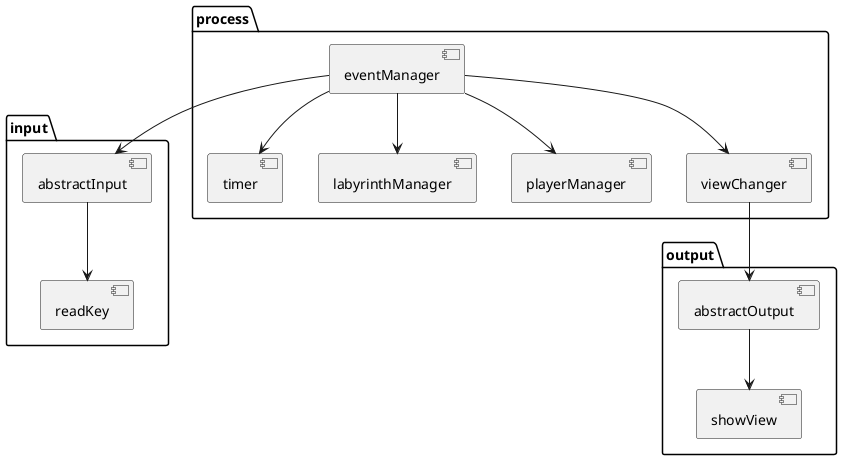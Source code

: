 @startuml
package "input" {
    [abstractInput] --> [readKey]
}

package "process" {
    [eventManager]
    [timer]
    [labyrinthManager]
    [playerManager]
    [viewChanger]
}

package "output" {
    [abstractOutput] --> [showView]
}

[eventManager]     -->  [abstractInput]


[viewChanger]      --> [abstractOutput]     

[eventManager] --> [timer]
[eventManager] -->  [playerManager]
[eventManager] -->  [labyrinthManager]
[eventManager] -->  [viewChanger]


@enduml